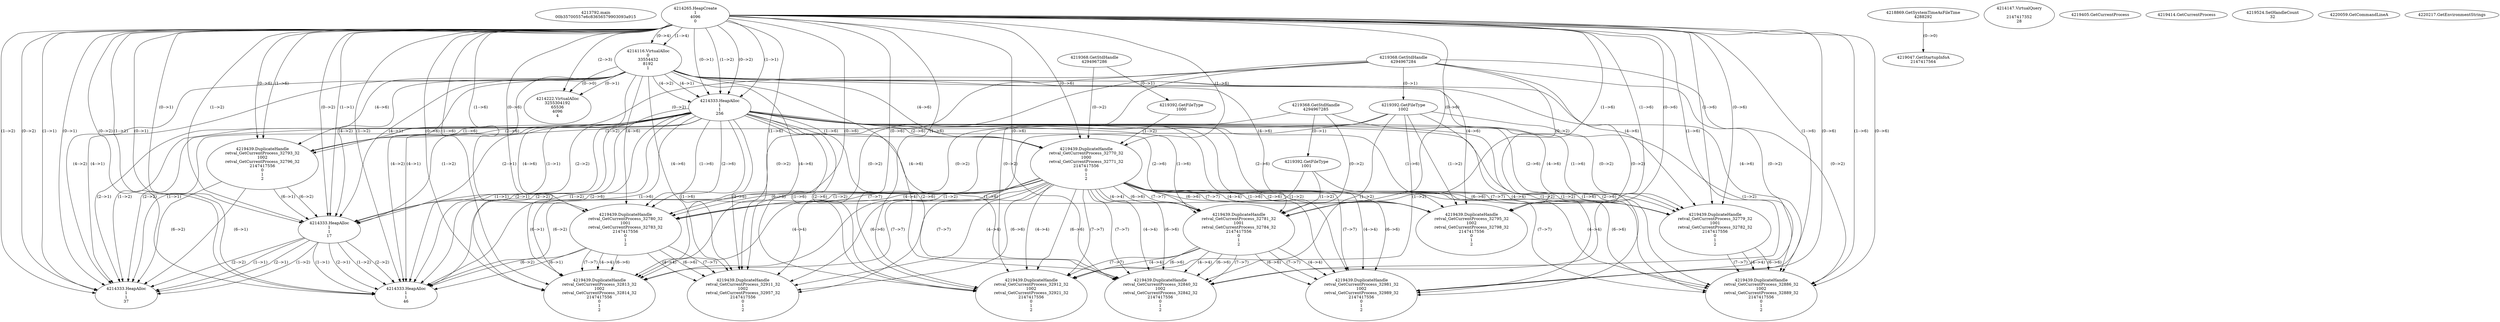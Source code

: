 // Global SCDG with merge call
digraph {
	0 [label="4213792.main
00b35700557e6c83656579903093a915"]
	1 [label="4214265.HeapCreate
1
4096
0"]
	2 [label="4218869.GetSystemTimeAsFileTime
4288292"]
	3 [label="4214116.VirtualAlloc
0
33554432
8192
1"]
	1 -> 3 [label="(1-->4)"]
	1 -> 3 [label="(0-->4)"]
	4 [label="4214147.VirtualQuery

2147417352
28"]
	5 [label="4214222.VirtualAlloc
3255304192
65536
4096
4"]
	3 -> 5 [label="(0-->1)"]
	1 -> 5 [label="(2-->3)"]
	3 -> 5 [label="(0-->0)"]
	6 [label="4219047.GetStartupInfoA
2147417564"]
	2 -> 6 [label="(0-->0)"]
	7 [label="4219368.GetStdHandle
4294967286"]
	8 [label="4219392.GetFileType
1000"]
	7 -> 8 [label="(0-->1)"]
	9 [label="4214333.HeapAlloc
1
1
256"]
	1 -> 9 [label="(1-->1)"]
	1 -> 9 [label="(0-->1)"]
	3 -> 9 [label="(4-->1)"]
	1 -> 9 [label="(1-->2)"]
	1 -> 9 [label="(0-->2)"]
	3 -> 9 [label="(4-->2)"]
	10 [label="4219368.GetStdHandle
4294967285"]
	11 [label="4219392.GetFileType
1001"]
	10 -> 11 [label="(0-->1)"]
	12 [label="4219368.GetStdHandle
4294967284"]
	13 [label="4219392.GetFileType
1002"]
	12 -> 13 [label="(0-->1)"]
	14 [label="4219405.GetCurrentProcess
"]
	15 [label="4219414.GetCurrentProcess
"]
	16 [label="4219439.DuplicateHandle
retval_GetCurrentProcess_32793_32
1002
retval_GetCurrentProcess_32796_32
2147417556
0
1
2"]
	12 -> 16 [label="(0-->2)"]
	13 -> 16 [label="(1-->2)"]
	1 -> 16 [label="(1-->6)"]
	1 -> 16 [label="(0-->6)"]
	3 -> 16 [label="(4-->6)"]
	9 -> 16 [label="(1-->6)"]
	9 -> 16 [label="(2-->6)"]
	17 [label="4219524.SetHandleCount
32"]
	18 [label="4220059.GetCommandLineA
"]
	19 [label="4214333.HeapAlloc
1
1
17"]
	1 -> 19 [label="(1-->1)"]
	1 -> 19 [label="(0-->1)"]
	3 -> 19 [label="(4-->1)"]
	9 -> 19 [label="(1-->1)"]
	9 -> 19 [label="(2-->1)"]
	16 -> 19 [label="(6-->1)"]
	1 -> 19 [label="(1-->2)"]
	1 -> 19 [label="(0-->2)"]
	3 -> 19 [label="(4-->2)"]
	9 -> 19 [label="(1-->2)"]
	9 -> 19 [label="(2-->2)"]
	16 -> 19 [label="(6-->2)"]
	20 [label="4220217.GetEnvironmentStrings
"]
	21 [label="4214333.HeapAlloc
1
1
37"]
	1 -> 21 [label="(1-->1)"]
	1 -> 21 [label="(0-->1)"]
	3 -> 21 [label="(4-->1)"]
	9 -> 21 [label="(1-->1)"]
	9 -> 21 [label="(2-->1)"]
	16 -> 21 [label="(6-->1)"]
	19 -> 21 [label="(1-->1)"]
	19 -> 21 [label="(2-->1)"]
	1 -> 21 [label="(1-->2)"]
	1 -> 21 [label="(0-->2)"]
	3 -> 21 [label="(4-->2)"]
	9 -> 21 [label="(1-->2)"]
	9 -> 21 [label="(2-->2)"]
	16 -> 21 [label="(6-->2)"]
	19 -> 21 [label="(1-->2)"]
	19 -> 21 [label="(2-->2)"]
	22 [label="4219439.DuplicateHandle
retval_GetCurrentProcess_32770_32
1000
retval_GetCurrentProcess_32771_32
2147417556
0
1
2"]
	7 -> 22 [label="(0-->2)"]
	8 -> 22 [label="(1-->2)"]
	1 -> 22 [label="(1-->6)"]
	1 -> 22 [label="(0-->6)"]
	3 -> 22 [label="(4-->6)"]
	9 -> 22 [label="(1-->6)"]
	9 -> 22 [label="(2-->6)"]
	23 [label="4219439.DuplicateHandle
retval_GetCurrentProcess_32795_32
1002
retval_GetCurrentProcess_32798_32
2147417556
0
1
2"]
	12 -> 23 [label="(0-->2)"]
	13 -> 23 [label="(1-->2)"]
	22 -> 23 [label="(4-->4)"]
	1 -> 23 [label="(1-->6)"]
	1 -> 23 [label="(0-->6)"]
	3 -> 23 [label="(4-->6)"]
	9 -> 23 [label="(1-->6)"]
	9 -> 23 [label="(2-->6)"]
	22 -> 23 [label="(6-->6)"]
	22 -> 23 [label="(7-->7)"]
	24 [label="4219439.DuplicateHandle
retval_GetCurrentProcess_32780_32
1001
retval_GetCurrentProcess_32783_32
2147417556
0
1
2"]
	10 -> 24 [label="(0-->2)"]
	11 -> 24 [label="(1-->2)"]
	22 -> 24 [label="(4-->4)"]
	1 -> 24 [label="(1-->6)"]
	1 -> 24 [label="(0-->6)"]
	3 -> 24 [label="(4-->6)"]
	9 -> 24 [label="(1-->6)"]
	9 -> 24 [label="(2-->6)"]
	22 -> 24 [label="(6-->6)"]
	22 -> 24 [label="(7-->7)"]
	25 [label="4219439.DuplicateHandle
retval_GetCurrentProcess_32813_32
1002
retval_GetCurrentProcess_32814_32
2147417556
0
1
2"]
	12 -> 25 [label="(0-->2)"]
	13 -> 25 [label="(1-->2)"]
	22 -> 25 [label="(4-->4)"]
	24 -> 25 [label="(4-->4)"]
	1 -> 25 [label="(1-->6)"]
	1 -> 25 [label="(0-->6)"]
	3 -> 25 [label="(4-->6)"]
	9 -> 25 [label="(1-->6)"]
	9 -> 25 [label="(2-->6)"]
	22 -> 25 [label="(6-->6)"]
	24 -> 25 [label="(6-->6)"]
	22 -> 25 [label="(7-->7)"]
	24 -> 25 [label="(7-->7)"]
	26 [label="4214333.HeapAlloc
1
1
46"]
	1 -> 26 [label="(1-->1)"]
	1 -> 26 [label="(0-->1)"]
	3 -> 26 [label="(4-->1)"]
	9 -> 26 [label="(1-->1)"]
	9 -> 26 [label="(2-->1)"]
	19 -> 26 [label="(1-->1)"]
	19 -> 26 [label="(2-->1)"]
	22 -> 26 [label="(6-->1)"]
	24 -> 26 [label="(6-->1)"]
	1 -> 26 [label="(1-->2)"]
	1 -> 26 [label="(0-->2)"]
	3 -> 26 [label="(4-->2)"]
	9 -> 26 [label="(1-->2)"]
	9 -> 26 [label="(2-->2)"]
	19 -> 26 [label="(1-->2)"]
	19 -> 26 [label="(2-->2)"]
	22 -> 26 [label="(6-->2)"]
	24 -> 26 [label="(6-->2)"]
	27 [label="4219439.DuplicateHandle
retval_GetCurrentProcess_32781_32
1001
retval_GetCurrentProcess_32784_32
2147417556
0
1
2"]
	10 -> 27 [label="(0-->2)"]
	11 -> 27 [label="(1-->2)"]
	22 -> 27 [label="(4-->4)"]
	1 -> 27 [label="(1-->6)"]
	1 -> 27 [label="(0-->6)"]
	3 -> 27 [label="(4-->6)"]
	9 -> 27 [label="(1-->6)"]
	9 -> 27 [label="(2-->6)"]
	22 -> 27 [label="(6-->6)"]
	22 -> 27 [label="(7-->7)"]
	28 [label="4219439.DuplicateHandle
retval_GetCurrentProcess_32840_32
1002
retval_GetCurrentProcess_32842_32
2147417556
0
1
2"]
	12 -> 28 [label="(0-->2)"]
	13 -> 28 [label="(1-->2)"]
	22 -> 28 [label="(4-->4)"]
	27 -> 28 [label="(4-->4)"]
	1 -> 28 [label="(1-->6)"]
	1 -> 28 [label="(0-->6)"]
	3 -> 28 [label="(4-->6)"]
	9 -> 28 [label="(1-->6)"]
	9 -> 28 [label="(2-->6)"]
	22 -> 28 [label="(6-->6)"]
	27 -> 28 [label="(6-->6)"]
	22 -> 28 [label="(7-->7)"]
	27 -> 28 [label="(7-->7)"]
	29 [label="4219439.DuplicateHandle
retval_GetCurrentProcess_32779_32
1001
retval_GetCurrentProcess_32782_32
2147417556
0
1
2"]
	10 -> 29 [label="(0-->2)"]
	11 -> 29 [label="(1-->2)"]
	22 -> 29 [label="(4-->4)"]
	1 -> 29 [label="(1-->6)"]
	1 -> 29 [label="(0-->6)"]
	3 -> 29 [label="(4-->6)"]
	9 -> 29 [label="(1-->6)"]
	9 -> 29 [label="(2-->6)"]
	22 -> 29 [label="(6-->6)"]
	22 -> 29 [label="(7-->7)"]
	30 [label="4219439.DuplicateHandle
retval_GetCurrentProcess_32886_32
1002
retval_GetCurrentProcess_32889_32
2147417556
0
1
2"]
	12 -> 30 [label="(0-->2)"]
	13 -> 30 [label="(1-->2)"]
	22 -> 30 [label="(4-->4)"]
	29 -> 30 [label="(4-->4)"]
	1 -> 30 [label="(1-->6)"]
	1 -> 30 [label="(0-->6)"]
	3 -> 30 [label="(4-->6)"]
	9 -> 30 [label="(1-->6)"]
	9 -> 30 [label="(2-->6)"]
	22 -> 30 [label="(6-->6)"]
	29 -> 30 [label="(6-->6)"]
	22 -> 30 [label="(7-->7)"]
	29 -> 30 [label="(7-->7)"]
	31 [label="4219439.DuplicateHandle
retval_GetCurrentProcess_32912_32
1002
retval_GetCurrentProcess_32921_32
2147417556
0
1
2"]
	12 -> 31 [label="(0-->2)"]
	13 -> 31 [label="(1-->2)"]
	22 -> 31 [label="(4-->4)"]
	27 -> 31 [label="(4-->4)"]
	1 -> 31 [label="(1-->6)"]
	1 -> 31 [label="(0-->6)"]
	3 -> 31 [label="(4-->6)"]
	9 -> 31 [label="(1-->6)"]
	9 -> 31 [label="(2-->6)"]
	22 -> 31 [label="(6-->6)"]
	27 -> 31 [label="(6-->6)"]
	22 -> 31 [label="(7-->7)"]
	27 -> 31 [label="(7-->7)"]
	32 [label="4219439.DuplicateHandle
retval_GetCurrentProcess_32981_32
1002
retval_GetCurrentProcess_32989_32
2147417556
0
1
2"]
	12 -> 32 [label="(0-->2)"]
	13 -> 32 [label="(1-->2)"]
	22 -> 32 [label="(4-->4)"]
	27 -> 32 [label="(4-->4)"]
	1 -> 32 [label="(1-->6)"]
	1 -> 32 [label="(0-->6)"]
	3 -> 32 [label="(4-->6)"]
	9 -> 32 [label="(1-->6)"]
	9 -> 32 [label="(2-->6)"]
	22 -> 32 [label="(6-->6)"]
	27 -> 32 [label="(6-->6)"]
	22 -> 32 [label="(7-->7)"]
	27 -> 32 [label="(7-->7)"]
	33 [label="4219439.DuplicateHandle
retval_GetCurrentProcess_32911_32
1002
retval_GetCurrentProcess_32957_32
2147417556
0
1
2"]
	12 -> 33 [label="(0-->2)"]
	13 -> 33 [label="(1-->2)"]
	22 -> 33 [label="(4-->4)"]
	24 -> 33 [label="(4-->4)"]
	1 -> 33 [label="(1-->6)"]
	1 -> 33 [label="(0-->6)"]
	3 -> 33 [label="(4-->6)"]
	9 -> 33 [label="(1-->6)"]
	9 -> 33 [label="(2-->6)"]
	22 -> 33 [label="(6-->6)"]
	24 -> 33 [label="(6-->6)"]
	22 -> 33 [label="(7-->7)"]
	24 -> 33 [label="(7-->7)"]
}
